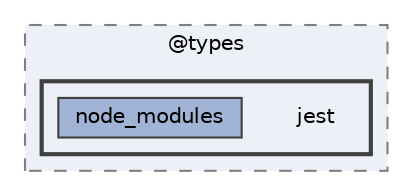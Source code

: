 digraph "pkiclassroomrescheduler/src/main/frontend/node_modules/@types/jest"
{
 // LATEX_PDF_SIZE
  bgcolor="transparent";
  edge [fontname=Helvetica,fontsize=10,labelfontname=Helvetica,labelfontsize=10];
  node [fontname=Helvetica,fontsize=10,shape=box,height=0.2,width=0.4];
  compound=true
  subgraph clusterdir_4e994157bc6d0b5f80f6b9b3b1e8b410 {
    graph [ bgcolor="#edf0f7", pencolor="grey50", label="@types", fontname=Helvetica,fontsize=10 style="filled,dashed", URL="dir_4e994157bc6d0b5f80f6b9b3b1e8b410.html",tooltip=""]
  subgraph clusterdir_fc1315c228bfee9dfb2dc92c49cf18ee {
    graph [ bgcolor="#edf0f7", pencolor="grey25", label="", fontname=Helvetica,fontsize=10 style="filled,bold", URL="dir_fc1315c228bfee9dfb2dc92c49cf18ee.html",tooltip=""]
    dir_fc1315c228bfee9dfb2dc92c49cf18ee [shape=plaintext, label="jest"];
  dir_93fc4b3f44d2035c415e0681f4c5a264 [label="node_modules", fillcolor="#a2b4d6", color="grey25", style="filled", URL="dir_93fc4b3f44d2035c415e0681f4c5a264.html",tooltip=""];
  }
  }
}

